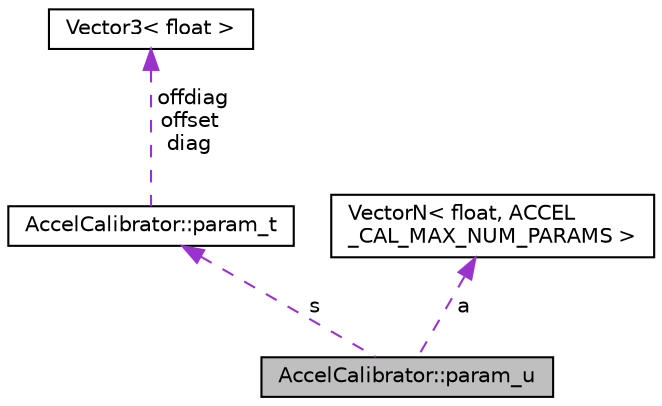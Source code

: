 digraph "AccelCalibrator::param_u"
{
 // INTERACTIVE_SVG=YES
  edge [fontname="Helvetica",fontsize="10",labelfontname="Helvetica",labelfontsize="10"];
  node [fontname="Helvetica",fontsize="10",shape=record];
  Node1 [label="AccelCalibrator::param_u",height=0.2,width=0.4,color="black", fillcolor="grey75", style="filled", fontcolor="black"];
  Node2 -> Node1 [dir="back",color="darkorchid3",fontsize="10",style="dashed",label=" s" ,fontname="Helvetica"];
  Node2 [label="AccelCalibrator::param_t",height=0.2,width=0.4,color="black", fillcolor="white", style="filled",URL="$structAccelCalibrator_1_1param__t.html"];
  Node3 -> Node2 [dir="back",color="darkorchid3",fontsize="10",style="dashed",label=" offdiag\noffset\ndiag" ,fontname="Helvetica"];
  Node3 [label="Vector3\< float \>",height=0.2,width=0.4,color="black", fillcolor="white", style="filled",URL="$classVector3.html"];
  Node4 -> Node1 [dir="back",color="darkorchid3",fontsize="10",style="dashed",label=" a" ,fontname="Helvetica"];
  Node4 [label="VectorN\< float, ACCEL\l_CAL_MAX_NUM_PARAMS \>",height=0.2,width=0.4,color="black", fillcolor="white", style="filled",URL="$classVectorN.html"];
}
